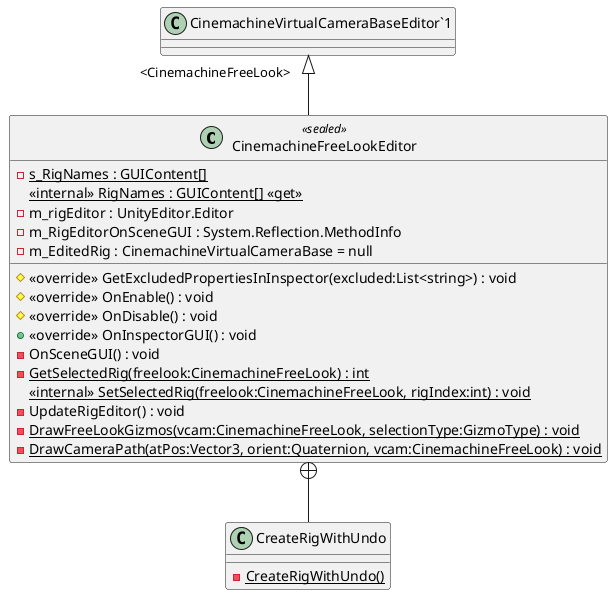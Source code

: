 @startuml
class CinemachineFreeLookEditor <<sealed>> {
    # <<override>> GetExcludedPropertiesInInspector(excluded:List<string>) : void
    # <<override>> OnEnable() : void
    # <<override>> OnDisable() : void
    + <<override>> OnInspectorGUI() : void
    - OnSceneGUI() : void
    {static} - s_RigNames : GUIContent[]
    <<internal>> {static} RigNames : GUIContent[] <<get>>
    {static} - GetSelectedRig(freelook:CinemachineFreeLook) : int
    <<internal>> {static} SetSelectedRig(freelook:CinemachineFreeLook, rigIndex:int) : void
    - m_rigEditor : UnityEditor.Editor
    - m_RigEditorOnSceneGUI : System.Reflection.MethodInfo
    - m_EditedRig : CinemachineVirtualCameraBase = null
    - UpdateRigEditor() : void
    - {static} DrawFreeLookGizmos(vcam:CinemachineFreeLook, selectionType:GizmoType) : void
    - {static} DrawCameraPath(atPos:Vector3, orient:Quaternion, vcam:CinemachineFreeLook) : void
}
class CreateRigWithUndo {
    {static} - CreateRigWithUndo()
}
"CinemachineVirtualCameraBaseEditor`1" "<CinemachineFreeLook>" <|-- CinemachineFreeLookEditor
CinemachineFreeLookEditor +-- CreateRigWithUndo
@enduml
